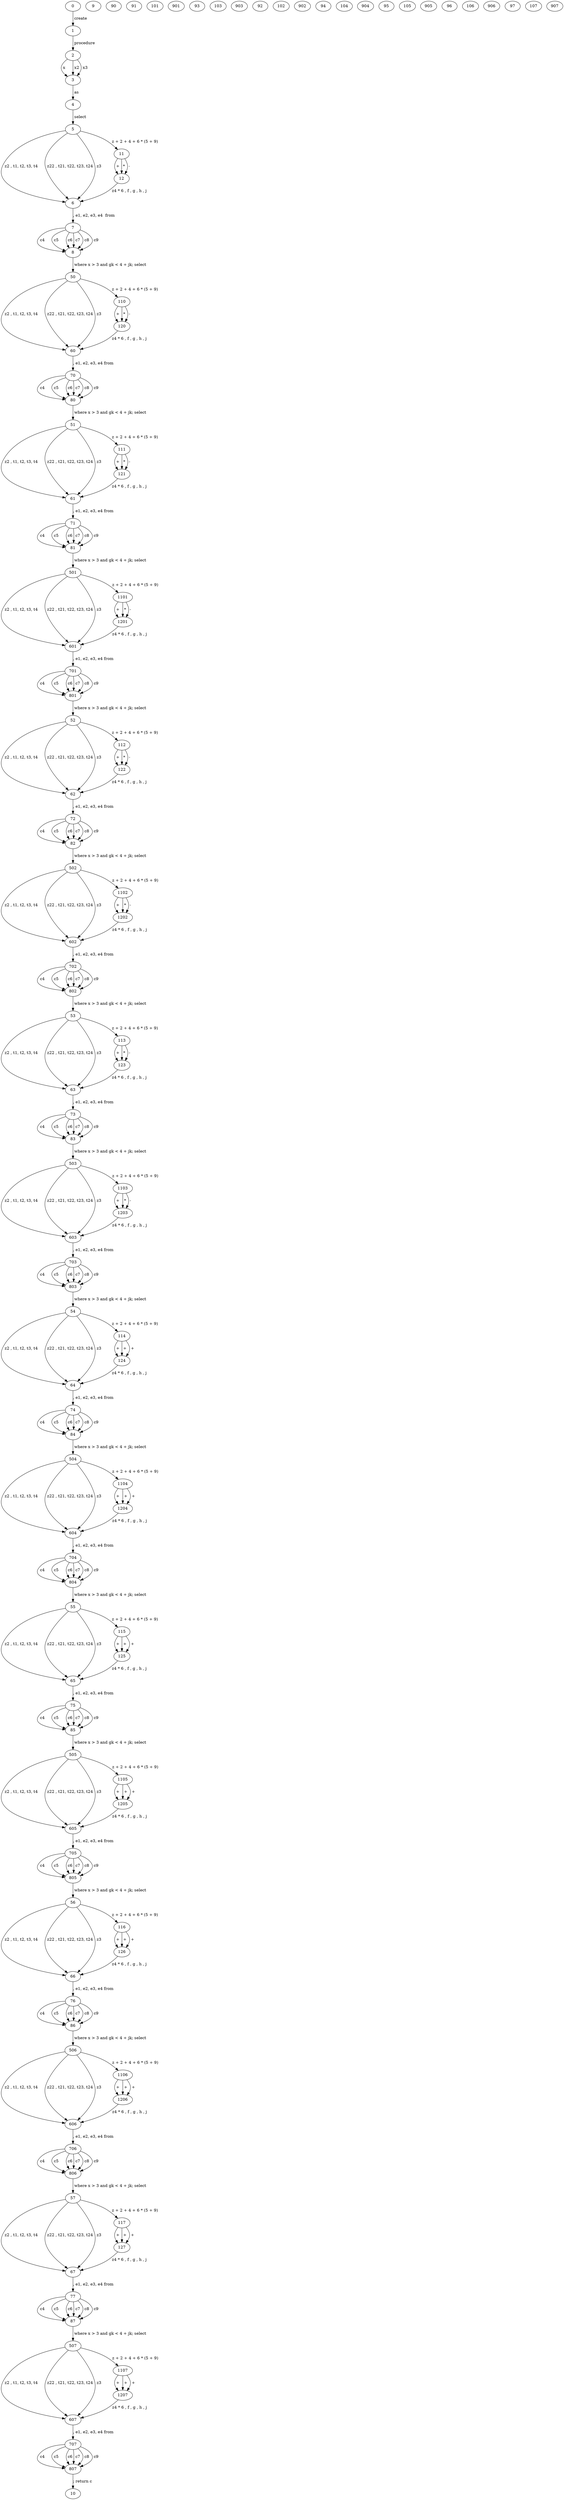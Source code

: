 digraph G
{
0;1;2;3;4;5;6;7;8;9;10;11;12;
50;60;70;80;90;110;120;
51;61;71;81;91;101;111;121;
501;601;701;801;901;1101;1201;

53;63;73;83;93;103;113;123;
503;603;703;803;903;1103;1203;

52;62;72;82;92;102;112;122;
502;602;702;802;902;1102;1202;

54;64;74;84;94;104;114;124;
504;604;704;804;904;1104;1204;

55;65;75;85;95;105;115;125;
505;605;705;805;905;1105;1205;

56;66;76;86;96;106;116;126;
506;606;706;806;906;1106;1206;

57;67;77;87;97;107;117;127;
507;607;707;807;907;1107;1207;


0->1 [label=" create "];
1->2 [label=" procedure"];
2->3 [label=" x "];
2->3 [label=" x2 "];
2->3 [label=" x3 "];
3->4 [label=" as "];

4->5 [label=" select "];
5->11 [label=" z + 2 + 4 + 6 * (5 + 9) "];
11->12 [label=" + "];11->12 [label=" * "];11->12 [label=" - "];
12->6 [label=" z4 * 6 , f , g , h , j "];
5->6 [label=" z2 , t1, t2, t3, t4 "];5->6 [label=" z22 , t21, t22, t23, t24 "];
5->6 [label=" z3 "];
6->7 [label=", e1, e2, e3, e4  from "];
7->8 [label=" c4 "];
7->8 [label=" c5 "];
7->8 [label=" c6 "];
7->8 [label=" c7 "];
7->8 [label=" c8 "];
7->8 [label=" c9 "];
8->50 [label=" where x > 3 and gk < 4 + jk; select"];
50->110 [label=" z + 2 + 4 + 6 * (5 + 9) "];
110->120 [label=" + "];110->120 [label=" * "];110->120 [label=" - "];
120->60 [label=" z4 * 6 , f , g , h , j "];
50->60 [label=" z2 , t1, t2, t3, t4 "];50->60 [label=" z22 , t21, t22, t23, t24 "];
50->60 [label=" z3 "];
60->70 [label=", e1, e2, e3, e4 from "];
70->80 [label=" c4 "];
70->80 [label=" c5 "];
70->80 [label=" c6 "];
70->80 [label=" c7 "];
70->80 [label=" c8 "];
70->80 [label=" c9 "];

80->51 [label=" where x > 3 and gk < 4 + jk; select"];
51->111 [label=" z + 2 + 4 + 6 * (5 + 9) "];
111->121 [label=" + "];111->121 [label=" * "];111->121 [label=" - "];
121->61 [label=" z4 * 6 , f , g , h , j "];
51->61 [label=" z2 , t1, t2, t3, t4 "];51->61 [label=" z22 , t21, t22, t23, t24 "];
51->61 [label=" z3 "];
61->71 [label=", e1, e2, e3, e4 from "];
71->81 [label=" c4 "];
71->81 [label=" c5 "];
71->81 [label=" c6 "];
71->81 [label=" c7 "];
71->81 [label=" c8 "];
71->81 [label=" c9 "];
81->501 [label=" where x > 3 and gk < 4 + jk; select"];
501->1101 [label=" z + 2 + 4 + 6 * (5 + 9) "];
1101->1201 [label=" + "];1101->1201 [label=" * "];1101->1201 [label=" - "];
1201->601 [label=" z4 * 6 , f , g , h , j "];
501->601 [label=" z2 , t1, t2, t3, t4 "];501->601 [label=" z22 , t21, t22, t23, t24 "];
501->601 [label=" z3 "];
601->701 [label=", e1, e2, e3, e4 from "];
701->801 [label=" c4 "];
701->801 [label=" c5 "];
701->801 [label=" c6 "];
701->801 [label=" c7 "];
701->801 [label=" c8 "];
701->801 [label=" c9 "];

801->52 [label=" where x > 3 and gk < 4 + jk; select"];
52->112 [label=" z + 2 + 4 + 6 * (5 + 9) "];
112->122 [label=" + "];112->122 [label=" * "];112->122 [label=" - "];
122->62 [label=" z4 * 6 , f , g , h , j "];
52->62 [label=" z2 , t1, t2, t3, t4 "];52->62 [label=" z22 , t21, t22, t23, t24 "];
52->62 [label=" z3 "];
62->72 [label=", e1, e2, e3, e4 from "];
72->82 [label=" c4 "];
72->82 [label=" c5 "];
72->82 [label=" c6 "];
72->82 [label=" c7 "];
72->82 [label=" c8 "];
72->82 [label=" c9 "];
82->502 [label=" where x > 3 and gk < 4 + jk; select"];
502->1102 [label=" z + 2 + 4 + 6 * (5 + 9) "];
1102->1202 [label=" + "];1102->1202 [label=" * "];1102->1202 [label=" - "];
1202->602 [label=" z4 * 6 , f , g , h , j "];
502->602 [label=" z2 , t1, t2, t3, t4 "];502->602 [label=" z22 , t21, t22, t23, t24 "];
502->602 [label=" z3 "];
602->702 [label=", e1, e2, e3, e4 from "];
702->802 [label=" c4 "];
702->802 [label=" c5 "];
702->802 [label=" c6 "];
702->802 [label=" c7 "];
702->802 [label=" c8 "];
702->802 [label=" c9 "];

802->53 [label=" where x > 3 and gk < 4 + jk; select"];
53->113 [label=" z + 2 + 4 + 6 * (5 + 9) "];
113->123 [label=" + "];113->123 [label=" * "];113->123 [label=" - "];
123->63 [label=" z4 * 6 , f , g , h , j "];
53->63 [label=" z2 , t1, t2, t3, t4 "];53->63 [label=" z22 , t21, t22, t23, t24 "];
53->63 [label=" z3 "];
63->73 [label=", e1, e2, e3, e4 from "];
73->83 [label=" c4 "];
73->83 [label=" c5 "];
73->83 [label=" c6 "];
73->83 [label=" c7 "];
73->83 [label=" c8 "];
73->83 [label=" c9 "];
83->503 [label=" where x > 3 and gk < 4 + jk; select"];
503->1103 [label=" z + 2 + 4 + 6 * (5 + 9) "];
1103->1203 [label=" + "];1103->1203 [label=" * "];1103->1203 [label=" - "];
1203->603 [label=" z4 * 6 , f , g , h , j "];
503->603 [label=" z2 , t1, t2, t3, t4 "];503->603 [label=" z22 , t21, t22, t23, t24 "];
503->603 [label=" z3 "];
603->703 [label=", e1, e2, e3, e4 from "];
703->803 [label=" c4 "];
703->803 [label=" c5 "];
703->803 [label=" c6 "];
703->803 [label=" c7 "];
703->803 [label=" c8 "];
703->803 [label=" c9 "];



803->54 [label=" where x > 3 and gk < 4 + jk; select"];
54->114 [label=" z + 2 + 4 + 6 * (5 + 9) "];
114->124 [label=" + "];114->124 [label=" + "];114->124 [label=" + "];
124->64 [label=" z4 * 6 , f , g , h , j "];
54->64 [label=" z2 , t1, t2, t3, t4 "];54->64 [label=" z22 , t21, t22, t23, t24 "];
54->64 [label=" z3 "];
64->74 [label=", e1, e2, e3, e4 from "];
74->84 [label=" c4 "];
74->84 [label=" c5 "];
74->84 [label=" c6 "];
74->84 [label=" c7 "];
74->84 [label=" c8 "];
74->84 [label=" c9 "];
84->504 [label=" where x > 3 and gk < 4 + jk; select"];
504->1104 [label=" z + 2 + 4 + 6 * (5 + 9) "];
1104->1204 [label=" + "];1104->1204 [label=" + "];1104->1204 [label=" + "];
1204->604 [label=" z4 * 6 , f , g , h , j "];
504->604 [label=" z2 , t1, t2, t3, t4 "];504->604 [label=" z22 , t21, t22, t23, t24 "];
504->604 [label=" z3 "];
604->704 [label=", e1, e2, e3, e4 from "];
704->804 [label=" c4 "];
704->804 [label=" c5 "];
704->804 [label=" c6 "];
704->804 [label=" c7 "];
704->804 [label=" c8 "];
704->804 [label=" c9 "];

804->55 [label=" where x > 3 and gk < 4 + jk; select"];
55->115 [label=" z + 2 + 4 + 6 * (5 + 9) "];
115->125 [label=" + "];115->125 [label=" + "];115->125 [label=" + "];
125->65 [label=" z4 * 6 , f , g , h , j "];
55->65 [label=" z2 , t1, t2, t3, t4 "];55->65 [label=" z22 , t21, t22, t23, t24 "];
55->65 [label=" z3 "];
65->75 [label=", e1, e2, e3, e4 from "];
75->85 [label=" c4 "];
75->85 [label=" c5 "];
75->85 [label=" c6 "];
75->85 [label=" c7 "];
75->85 [label=" c8 "];
75->85 [label=" c9 "];
85->505 [label=" where x > 3 and gk < 4 + jk; select"];
505->1105 [label=" z + 2 + 4 + 6 * (5 + 9) "];
1105->1205 [label=" + "];1105->1205 [label=" + "];1105->1205 [label=" + "];
1205->605 [label=" z4 * 6 , f , g , h , j "];
505->605[label=" z2 , t1, t2, t3, t4 "];505->605[label=" z22 , t21, t22, t23, t24 "];
505->605 [label=" z3 "];
605->705 [label=", e1, e2, e3, e4 from "];
705->805 [label=" c4 "];
705->805 [label=" c5 "];
705->805 [label=" c6 "];
705->805 [label=" c7 "];
705->805 [label=" c8 "];
705->805 [label=" c9 "];

805->56 [label=" where x > 3 and gk < 4 + jk; select"];
56->116 [label=" z + 2 + 4 + 6 * (5 + 9) "];
116->126 [label=" + "];116->126 [label=" + "];116->126 [label=" + "];
126->66 [label=" z4 * 6 , f , g , h , j "];
56->66 [label=" z2 , t1, t2, t3, t4 "];56->66 [label=" z22 , t21, t22, t23, t24 "];
56->66 [label=" z3 "];
66->76 [label=", e1, e2, e3, e4 from "];
76->86 [label=" c4 "];
76->86 [label=" c5 "];
76->86 [label=" c6 "];
76->86 [label=" c7 "];
76->86 [label=" c8 "];
76->86 [label=" c9 "];
86->506 [label=" where x > 3 and gk < 4 + jk; select"];
506->1106 [label=" z + 2 + 4 + 6 * (5 + 9) "];
1106->1206 [label=" + "];1106->1206 [label=" + "];1106->1206 [label=" + "];
1206->606 [label=" z4 * 6 , f , g , h , j "];
506->606 [label=" z2 , t1, t2, t3, t4 "];506->606 [label=" z22 , t21, t22, t23, t24 "];
506->606 [label=" z3 "];
606->706 [label=", e1, e2, e3, e4 from "];
706->806 [label=" c4 "];
706->806 [label=" c5 "];
706->806 [label=" c6 "];
706->806 [label=" c7 "];
706->806 [label=" c8 "];
706->806 [label=" c9 "];

806->57 [label=" where x > 3 and gk < 4 + jk; select"];
57->117 [label=" z + 2 + 4 + 6 * (5 + 9) "];
117->127 [label=" + "];117->127 [label=" + "];117->127 [label=" + "];
127->67 [label=" z4 * 6 , f , g , h , j "];
57->67 [label=" z2 , t1, t2, t3, t4 "];57->67 [label=" z22 , t21, t22, t23, t24 "];
57->67 [label=" z3 "];
67->77 [label=", e1, e2, e3, e4 from "];
77->87 [label=" c4 "];
77->87 [label=" c5 "];
77->87 [label=" c6 "];
77->87 [label=" c7 "];
77->87 [label=" c8 "];
77->87 [label=" c9 "];
87->507 [label=" where x > 3 and gk < 4 + jk; select"];
507->1107 [label=" z + 2 + 4 + 6 * (5 + 9) "];
1107->1207 [label=" + "];1107->1207 [label=" + "];1107->1207 [label=" + "];
1207->607 [label=" z4 * 6 , f , g , h , j "];
507->607 [label=" z2 , t1, t2, t3, t4 "];507->607 [label=" z22 , t21, t22, t23, t24 "];
507->607 [label=" z3 "];
607->707 [label=", e1, e2, e3, e4 from "];
707->807 [label=" c4 "];
707->807 [label=" c5 "];
707->807 [label=" c6 "];
707->807 [label=" c7 "];
707->807 [label=" c8 "];
707->807 [label=" c9 "];


807->10 [label="; return c "];
}